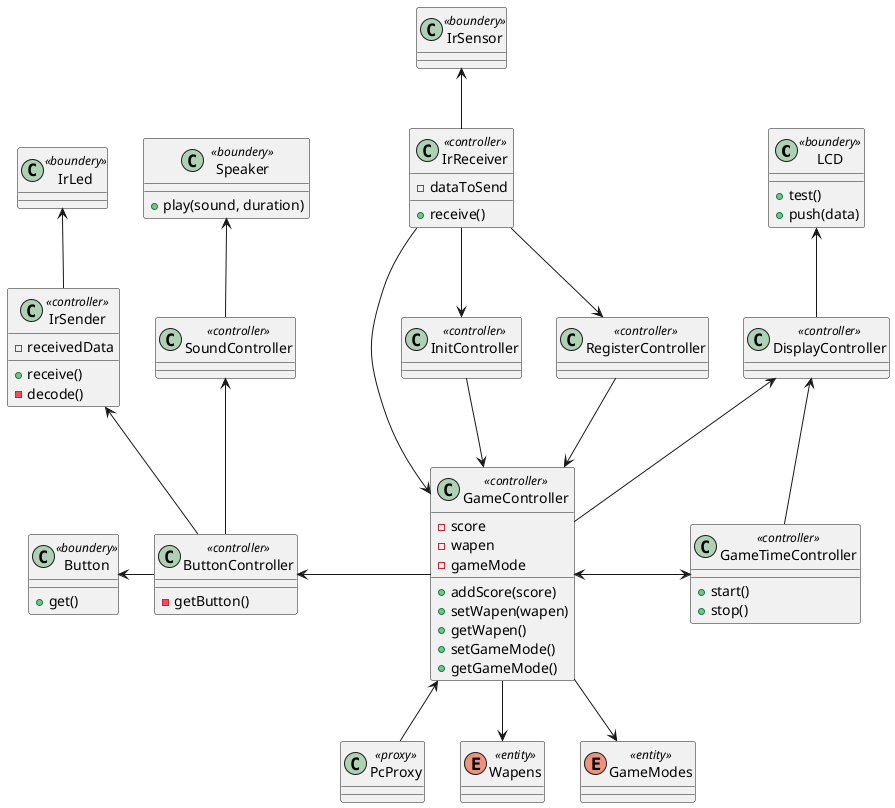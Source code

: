 @startuml

class LCD <<boundery>> {
+test()
+push(data)
}
class IrSensor <<boundery>> {
}
class IrLed <<boundery>> {
}
class Button <<boundery>> {
+get()
}
class Speaker <<boundery>> {
+play(sound, duration)
}

class PcProxy <<proxy>> {
}

class IrReceiver <<controller>> {
-dataToSend
+receive()
}
class IrSender <<controller>> {
-receivedData
+receive()
-decode()
}
class SoundController <<controller>> {
}
class DisplayController <<controller>> {
}
class ButtonController <<controller>> {
-getButton()
}
class GameController <<controller>> {
-score
-wapen
-gameMode
+addScore(score)
+setWapen(wapen)
+getWapen()
+setGameMode()
+getGameMode()
}
class GameTimeController <<controller>> {
+start()
+stop()
}
class InitController <<controller>> {
}
class RegisterController <<controller>> {
}

enum Wapens <<entity>>
enum GameModes <<entity>>

LCD <-- DisplayController
IrSensor <-- IrReceiver
IrLed <-- IrSender
Button <- ButtonController
Speaker <-- SoundController

IrReceiver --> GameController
IrReceiver --> InitController
IrReceiver --> RegisterController

InitController --> GameController
RegisterController --> GameController

GameController <-> GameTimeController
DisplayController <-- GameTimeController
DisplayController <-- GameController

ButtonController <- GameController
IrSender <-- ButtonController
SoundController <-- ButtonController

GameController -->  Wapens
GameController --> GameModes
GameController <-- PcProxy

@enduml